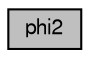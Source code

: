digraph G
{
  bgcolor="transparent";
  edge [fontname="FreeSans",fontsize="10",labelfontname="FreeSans",labelfontsize="10"];
  node [fontname="FreeSans",fontsize="10",shape=record];
  rankdir=LR;
  Node1 [label="phi2",height=0.2,width=0.4,color="black", fillcolor="grey75", style="filled" fontcolor="black"];
}
